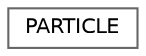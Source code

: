 digraph "类继承关系图"
{
 // LATEX_PDF_SIZE
  bgcolor="transparent";
  edge [fontname=Helvetica,fontsize=10,labelfontname=Helvetica,labelfontsize=10];
  node [fontname=Helvetica,fontsize=10,shape=box,height=0.2,width=0.4];
  rankdir="LR";
  Node0 [id="Node000000",label="PARTICLE",height=0.2,width=0.4,color="grey40", fillcolor="white", style="filled",URL="$struct_p_a_r_t_i_c_l_e.html",tooltip=" "];
}
